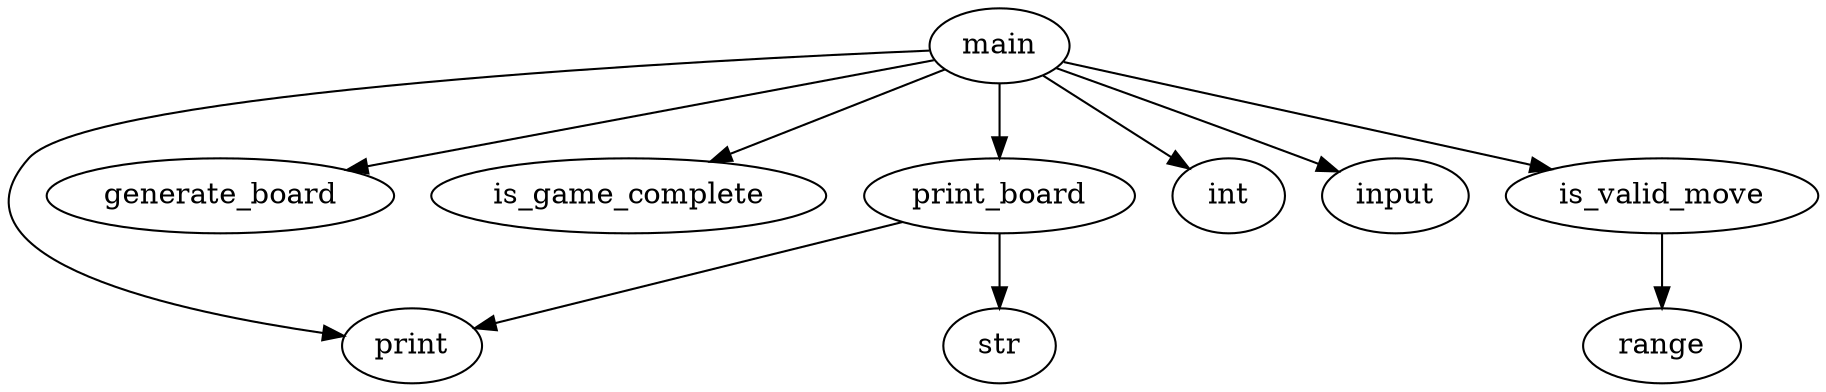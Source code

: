 strict digraph {
main;
print;
generate_board;
is_game_complete;
print_board;
int;
input;
is_valid_move;
str;
range;
main -> print;
main -> generate_board;
main -> is_game_complete;
main -> print_board;
main -> int;
main -> input;
main -> is_valid_move;
print_board -> print;
print_board -> str;
is_valid_move -> range;
}
